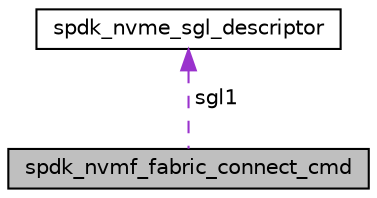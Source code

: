 digraph "spdk_nvmf_fabric_connect_cmd"
{
  edge [fontname="Helvetica",fontsize="10",labelfontname="Helvetica",labelfontsize="10"];
  node [fontname="Helvetica",fontsize="10",shape=record];
  Node1 [label="spdk_nvmf_fabric_connect_cmd",height=0.2,width=0.4,color="black", fillcolor="grey75", style="filled", fontcolor="black"];
  Node2 -> Node1 [dir="back",color="darkorchid3",fontsize="10",style="dashed",label=" sgl1" ,fontname="Helvetica"];
  Node2 [label="spdk_nvme_sgl_descriptor",height=0.2,width=0.4,color="black", fillcolor="white", style="filled",URL="$structspdk__nvme__sgl__descriptor.html"];
}
